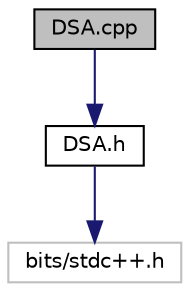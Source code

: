 digraph "DSA.cpp"
{
 // LATEX_PDF_SIZE
  edge [fontname="Helvetica",fontsize="10",labelfontname="Helvetica",labelfontsize="10"];
  node [fontname="Helvetica",fontsize="10",shape=record];
  Node1 [label="DSA.cpp",height=0.2,width=0.4,color="black", fillcolor="grey75", style="filled", fontcolor="black",tooltip="This file contains 4 different types of data structures."];
  Node1 -> Node2 [color="midnightblue",fontsize="10",style="solid",fontname="Helvetica"];
  Node2 [label="DSA.h",height=0.2,width=0.4,color="black", fillcolor="white", style="filled",URL="$DSA_8h_source.html",tooltip=" "];
  Node2 -> Node3 [color="midnightblue",fontsize="10",style="solid",fontname="Helvetica"];
  Node3 [label="bits/stdc++.h",height=0.2,width=0.4,color="grey75", fillcolor="white", style="filled",tooltip=" "];
}
